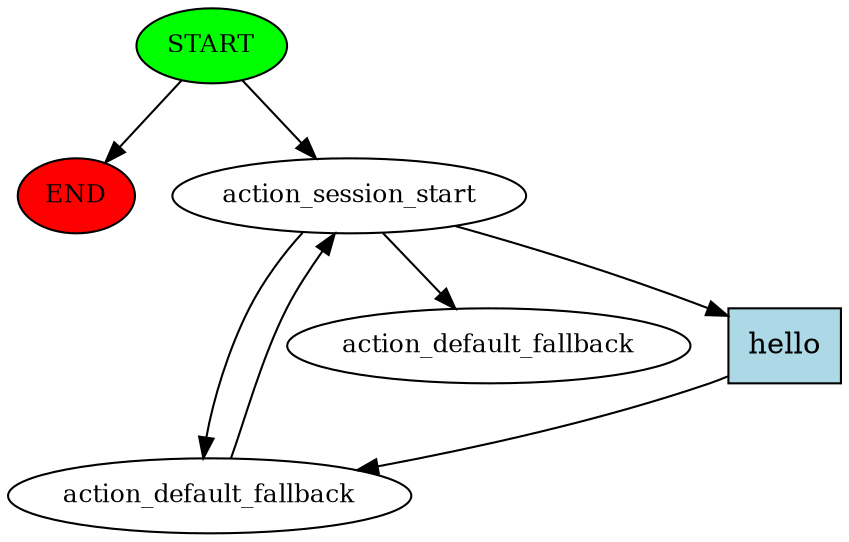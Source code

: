digraph  {
0 [class="start active", fillcolor=green, fontsize=12, label=START, style=filled];
"-1" [class=end, fillcolor=red, fontsize=12, label=END, style=filled];
1 [class=active, fontsize=12, label=action_session_start];
2 [class=active, fontsize=12, label=action_default_fallback];
24 [class="dashed active", fontsize=12, label=action_default_fallback];
25 [class="intent active", fillcolor=lightblue, label=hello, shape=rect, style=filled];
0 -> "-1"  [class="", key=NONE, label=""];
0 -> 1  [class=active, key=NONE, label=""];
1 -> 2  [class=active, key=NONE, label=""];
1 -> 24  [class=active, key=NONE, label=""];
1 -> 25  [class=active, key=0];
2 -> 1  [class=active, key=NONE, label=""];
25 -> 2  [class=active, key=0];
}
